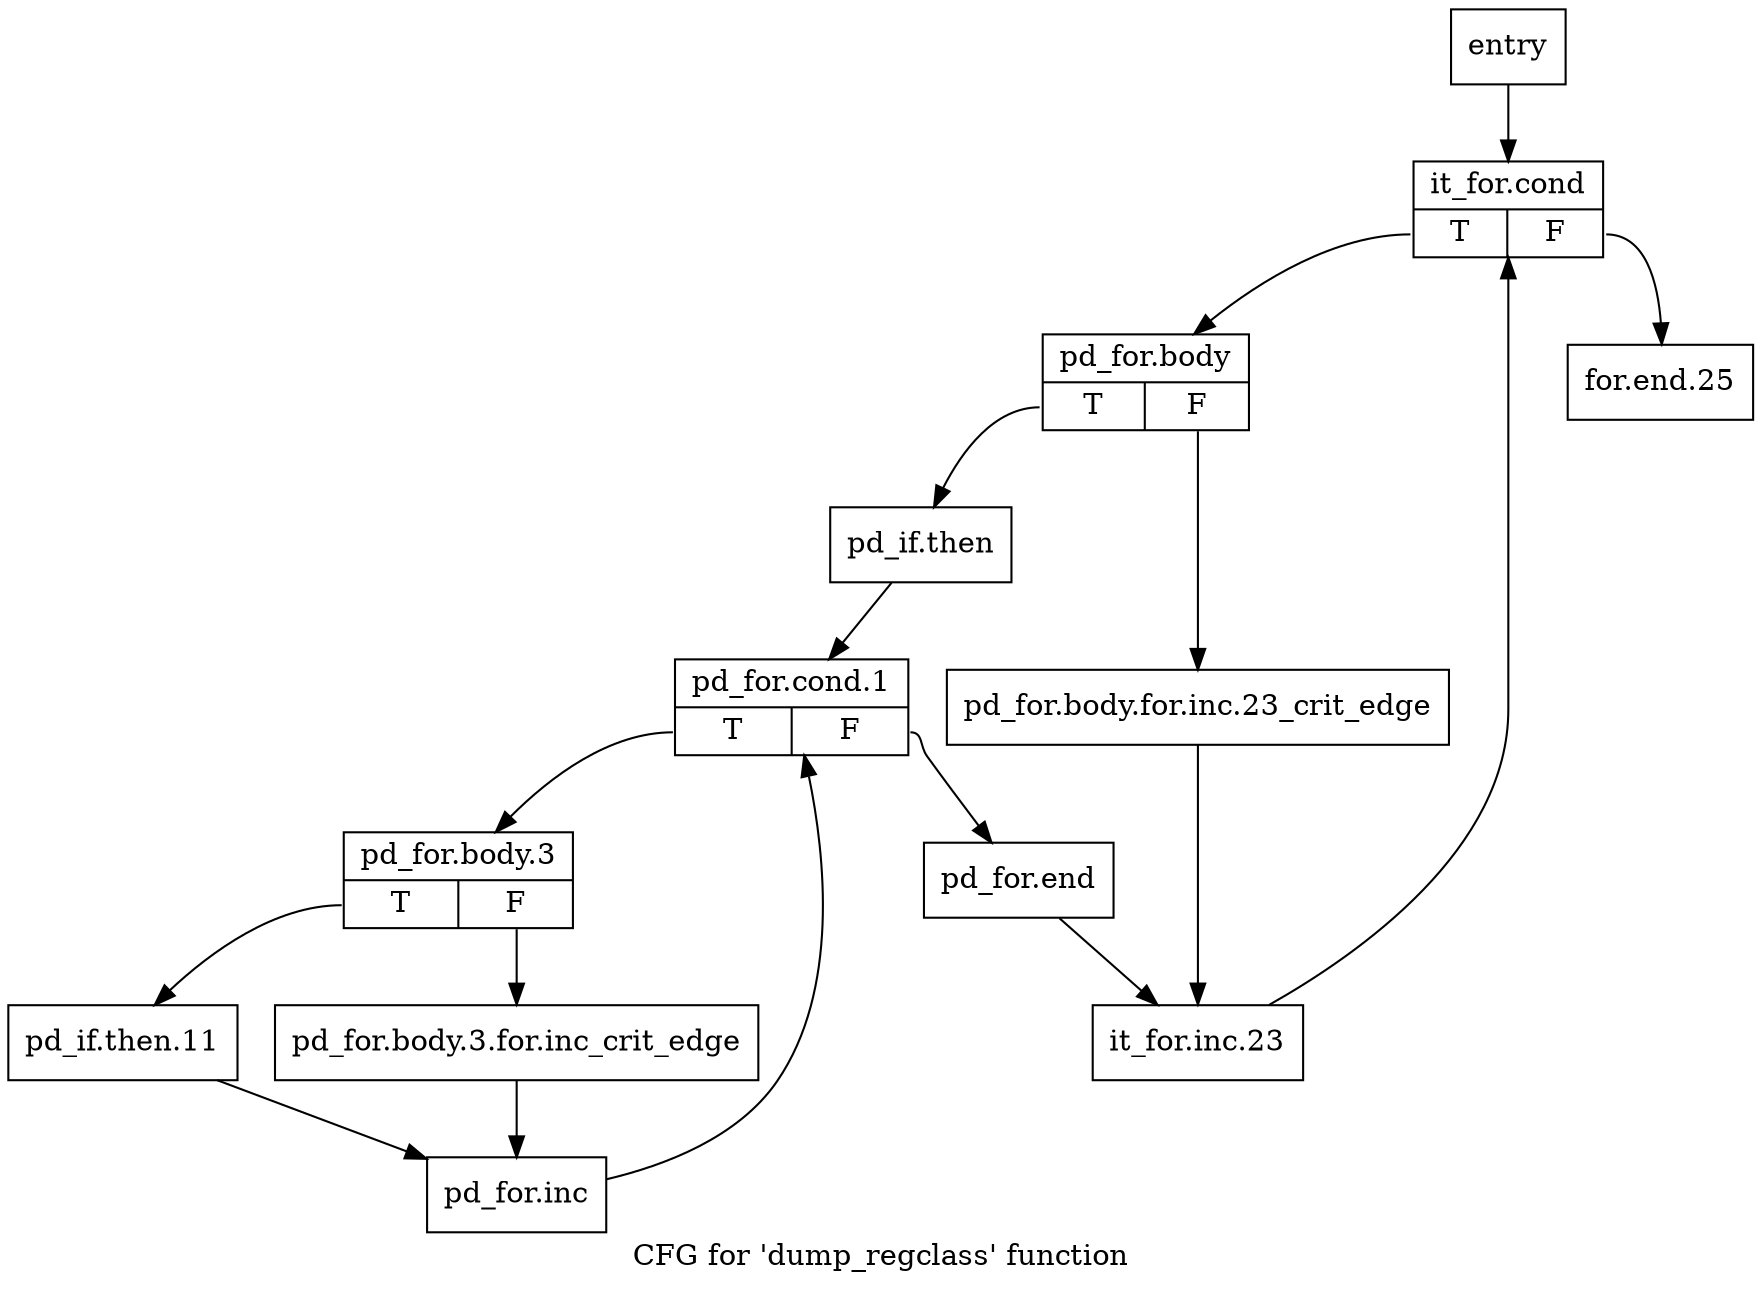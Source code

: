 digraph "CFG for 'dump_regclass' function" {
	label="CFG for 'dump_regclass' function";

	Node0x1a2d670 [shape=record,label="{entry}"];
	Node0x1a2d670 -> Node0x1a2d6c0;
	Node0x1a2d6c0 [shape=record,label="{it_for.cond|{<s0>T|<s1>F}}"];
	Node0x1a2d6c0:s0 -> Node0x1a2d710;
	Node0x1a2d6c0:s1 -> Node0x1a41c10;
	Node0x1a2d710 [shape=record,label="{pd_for.body|{<s0>T|<s1>F}}"];
	Node0x1a2d710:s0 -> Node0x1a2d7b0;
	Node0x1a2d710:s1 -> Node0x1a2d760;
	Node0x1a2d760 [shape=record,label="{pd_for.body.for.inc.23_crit_edge}"];
	Node0x1a2d760 -> Node0x1a41bc0;
	Node0x1a2d7b0 [shape=record,label="{pd_if.then}"];
	Node0x1a2d7b0 -> Node0x1a2d800;
	Node0x1a2d800 [shape=record,label="{pd_for.cond.1|{<s0>T|<s1>F}}"];
	Node0x1a2d800:s0 -> Node0x1a2d850;
	Node0x1a2d800:s1 -> Node0x1a41b70;
	Node0x1a2d850 [shape=record,label="{pd_for.body.3|{<s0>T|<s1>F}}"];
	Node0x1a2d850:s0 -> Node0x1a41ad0;
	Node0x1a2d850:s1 -> Node0x1a2d8a0;
	Node0x1a2d8a0 [shape=record,label="{pd_for.body.3.for.inc_crit_edge}"];
	Node0x1a2d8a0 -> Node0x1a41b20;
	Node0x1a41ad0 [shape=record,label="{pd_if.then.11}"];
	Node0x1a41ad0 -> Node0x1a41b20;
	Node0x1a41b20 [shape=record,label="{pd_for.inc}"];
	Node0x1a41b20 -> Node0x1a2d800;
	Node0x1a41b70 [shape=record,label="{pd_for.end}"];
	Node0x1a41b70 -> Node0x1a41bc0;
	Node0x1a41bc0 [shape=record,label="{it_for.inc.23}"];
	Node0x1a41bc0 -> Node0x1a2d6c0;
	Node0x1a41c10 [shape=record,label="{for.end.25}"];
}
